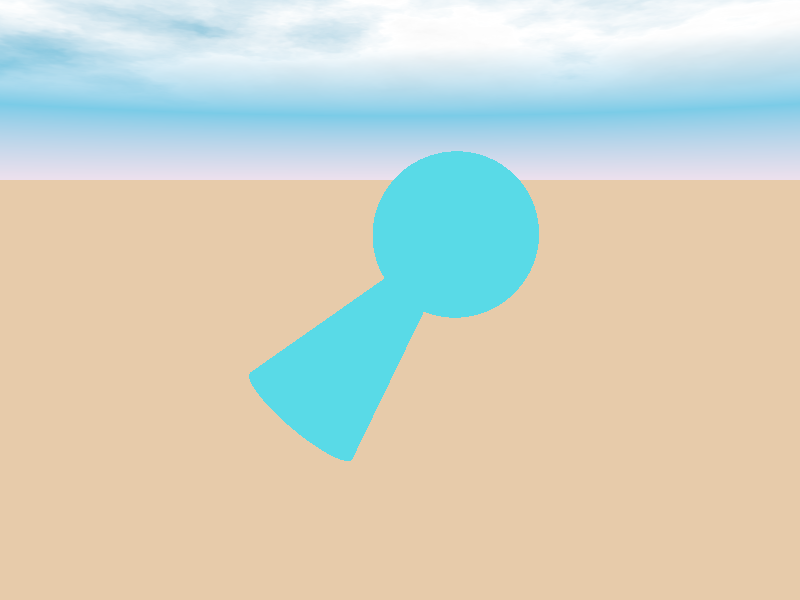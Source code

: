 // 4_csg_merge.pov

#include "colors.inc"  
#include "skies.inc"  

#include "shapes.inc"
#include "textures.inc"
#include "woods.inc"
#include "stones.inc"                                        
#include "glass.inc"
#include "metals.inc"
  
camera{ 
  location <0.0, 2.0, -10.0> 
  look_at  <0.0, 0.0, 0.0>
} 
    
light_source { 
  <5.0,5.0,-5.0> 
  color rgb <1.0, 1.0, 1.0>
}   

sky_sphere {
  S_Cloud2
}
plane {
  y, -3
  pigment { color rgb <0.8,0.6,0.4> }
}  

merge {
  sphere{
    <1.0,1.0,1.0>,1.5
    texture { Dark_Green_Glass }
  }
  
  cone{ 
    <1.0,1.0,1.0>,0.1
    <-1.5,-1.5,-1.5>,1
    texture { Dark_Green_Glass }
  }
}         
